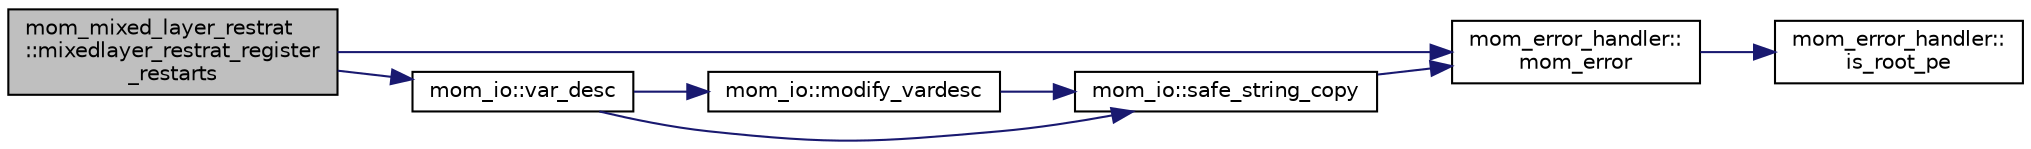 digraph "mom_mixed_layer_restrat::mixedlayer_restrat_register_restarts"
{
 // INTERACTIVE_SVG=YES
  edge [fontname="Helvetica",fontsize="10",labelfontname="Helvetica",labelfontsize="10"];
  node [fontname="Helvetica",fontsize="10",shape=record];
  rankdir="LR";
  Node23 [label="mom_mixed_layer_restrat\l::mixedlayer_restrat_register\l_restarts",height=0.2,width=0.4,color="black", fillcolor="grey75", style="filled", fontcolor="black"];
  Node23 -> Node24 [color="midnightblue",fontsize="10",style="solid",fontname="Helvetica"];
  Node24 [label="mom_error_handler::\lmom_error",height=0.2,width=0.4,color="black", fillcolor="white", style="filled",URL="$namespacemom__error__handler.html#a460cfb79a06c29fc249952c2a3710d67"];
  Node24 -> Node25 [color="midnightblue",fontsize="10",style="solid",fontname="Helvetica"];
  Node25 [label="mom_error_handler::\lis_root_pe",height=0.2,width=0.4,color="black", fillcolor="white", style="filled",URL="$namespacemom__error__handler.html#ad5f00a53059c72fe2332d1436c80ca71"];
  Node23 -> Node26 [color="midnightblue",fontsize="10",style="solid",fontname="Helvetica"];
  Node26 [label="mom_io::var_desc",height=0.2,width=0.4,color="black", fillcolor="white", style="filled",URL="$namespacemom__io.html#a39c3ccc06bb1a6e446af2ee9010eba16",tooltip="Returns a vardesc type whose elements have been filled with the provided fields. The argument name is..."];
  Node26 -> Node27 [color="midnightblue",fontsize="10",style="solid",fontname="Helvetica"];
  Node27 [label="mom_io::modify_vardesc",height=0.2,width=0.4,color="black", fillcolor="white", style="filled",URL="$namespacemom__io.html#af96b29cb8410d557e8e452b81586223b",tooltip="This routine modifies the named elements of a vardesc type. All arguments are optional, except the vardesc type to be modified. "];
  Node27 -> Node28 [color="midnightblue",fontsize="10",style="solid",fontname="Helvetica"];
  Node28 [label="mom_io::safe_string_copy",height=0.2,width=0.4,color="black", fillcolor="white", style="filled",URL="$namespacemom__io.html#ac4bc408e8b38dbd669842753f26ebf88",tooltip="Copies a string. "];
  Node28 -> Node24 [color="midnightblue",fontsize="10",style="solid",fontname="Helvetica"];
  Node26 -> Node28 [color="midnightblue",fontsize="10",style="solid",fontname="Helvetica"];
}
